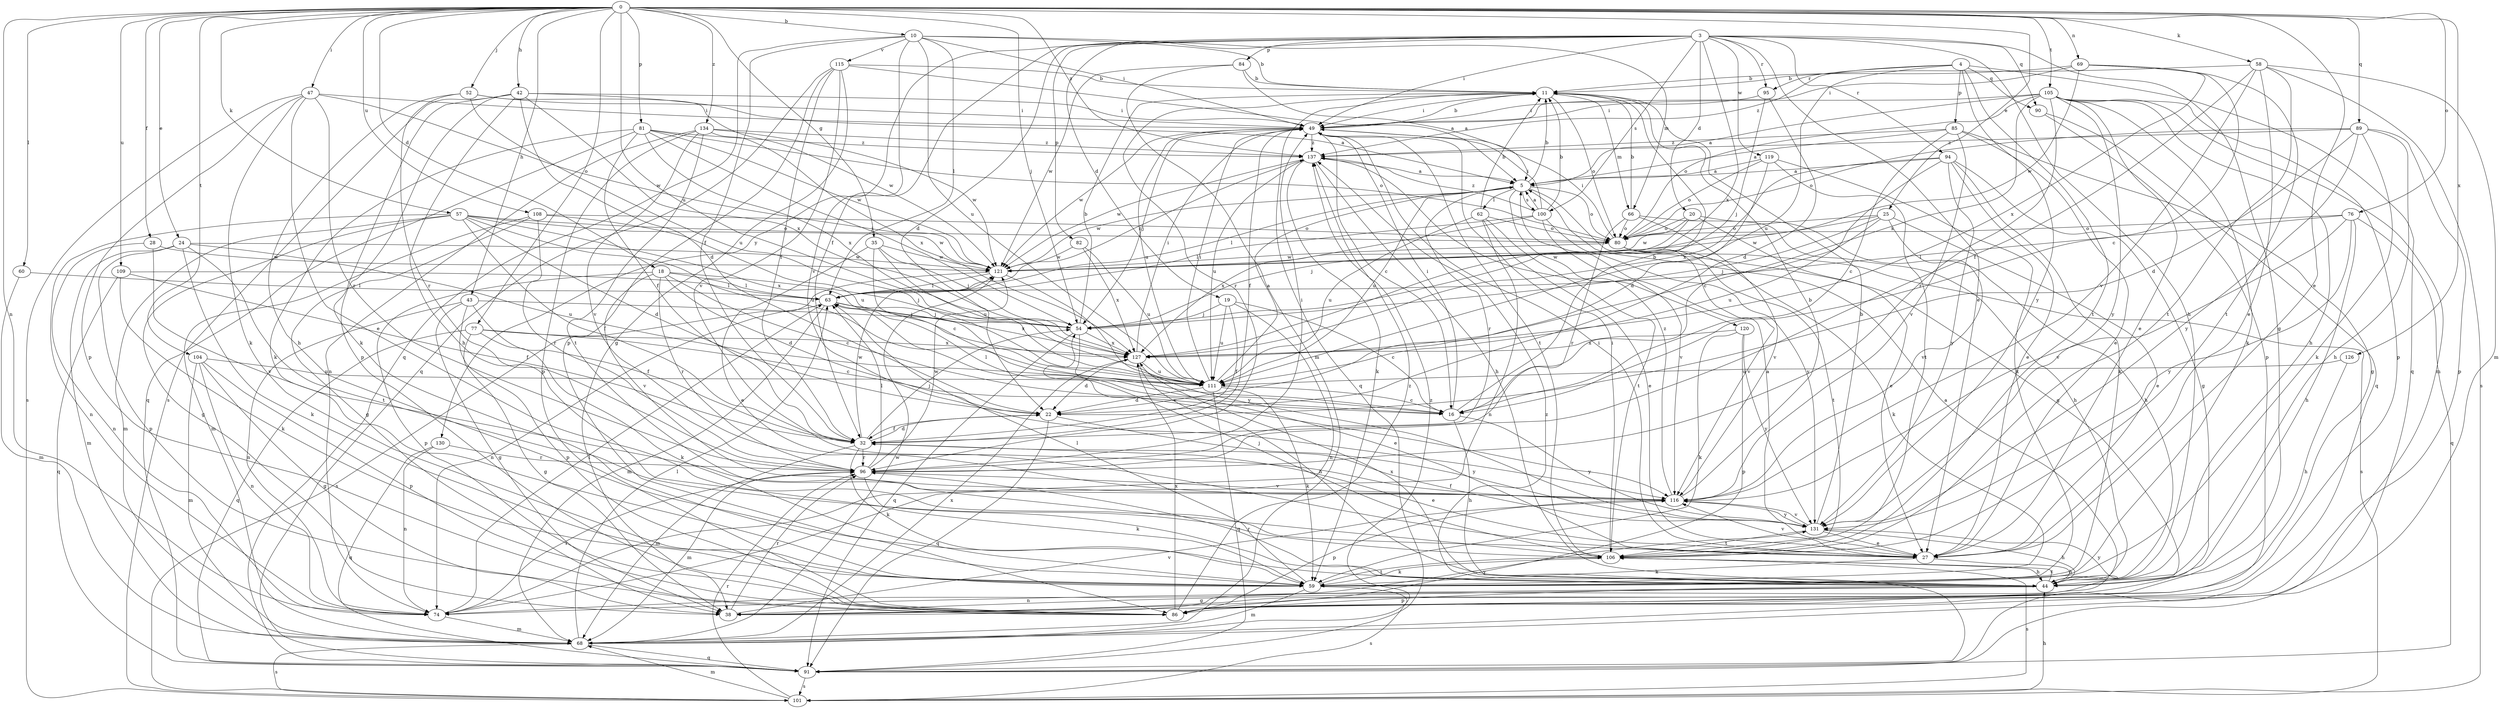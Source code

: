 strict digraph  {
0;
3;
4;
5;
10;
11;
16;
18;
19;
20;
22;
24;
25;
27;
28;
32;
35;
38;
42;
43;
44;
47;
49;
52;
54;
57;
58;
59;
60;
62;
63;
66;
68;
69;
74;
76;
77;
80;
81;
82;
84;
85;
86;
89;
90;
91;
94;
95;
96;
100;
101;
104;
105;
106;
108;
109;
111;
115;
116;
119;
120;
121;
126;
127;
130;
131;
134;
137;
0 -> 10  [label=b];
0 -> 18  [label=d];
0 -> 24  [label=e];
0 -> 25  [label=e];
0 -> 27  [label=e];
0 -> 28  [label=f];
0 -> 35  [label=g];
0 -> 42  [label=h];
0 -> 43  [label=h];
0 -> 47  [label=i];
0 -> 52  [label=j];
0 -> 54  [label=j];
0 -> 57  [label=k];
0 -> 58  [label=k];
0 -> 60  [label=l];
0 -> 69  [label=n];
0 -> 74  [label=n];
0 -> 76  [label=o];
0 -> 77  [label=o];
0 -> 81  [label=p];
0 -> 89  [label=q];
0 -> 104  [label=t];
0 -> 105  [label=t];
0 -> 108  [label=u];
0 -> 109  [label=u];
0 -> 111  [label=u];
0 -> 126  [label=x];
0 -> 134  [label=z];
0 -> 137  [label=z];
3 -> 19  [label=d];
3 -> 20  [label=d];
3 -> 22  [label=d];
3 -> 27  [label=e];
3 -> 32  [label=f];
3 -> 38  [label=g];
3 -> 44  [label=h];
3 -> 49  [label=i];
3 -> 82  [label=p];
3 -> 84  [label=p];
3 -> 90  [label=q];
3 -> 94  [label=r];
3 -> 95  [label=r];
3 -> 100  [label=s];
3 -> 119  [label=w];
3 -> 127  [label=x];
3 -> 130  [label=y];
4 -> 85  [label=p];
4 -> 90  [label=q];
4 -> 91  [label=q];
4 -> 95  [label=r];
4 -> 106  [label=t];
4 -> 111  [label=u];
4 -> 131  [label=y];
4 -> 137  [label=z];
5 -> 11  [label=b];
5 -> 38  [label=g];
5 -> 62  [label=l];
5 -> 63  [label=l];
5 -> 80  [label=o];
5 -> 96  [label=r];
5 -> 100  [label=s];
5 -> 111  [label=u];
5 -> 120  [label=w];
5 -> 121  [label=w];
10 -> 11  [label=b];
10 -> 32  [label=f];
10 -> 49  [label=i];
10 -> 63  [label=l];
10 -> 66  [label=m];
10 -> 91  [label=q];
10 -> 111  [label=u];
10 -> 115  [label=v];
10 -> 116  [label=v];
11 -> 49  [label=i];
11 -> 66  [label=m];
11 -> 80  [label=o];
11 -> 91  [label=q];
11 -> 96  [label=r];
16 -> 11  [label=b];
16 -> 44  [label=h];
16 -> 49  [label=i];
16 -> 63  [label=l];
16 -> 131  [label=y];
18 -> 16  [label=c];
18 -> 22  [label=d];
18 -> 54  [label=j];
18 -> 63  [label=l];
18 -> 86  [label=p];
18 -> 96  [label=r];
18 -> 116  [label=v];
19 -> 16  [label=c];
19 -> 32  [label=f];
19 -> 54  [label=j];
19 -> 74  [label=n];
19 -> 111  [label=u];
20 -> 27  [label=e];
20 -> 44  [label=h];
20 -> 54  [label=j];
20 -> 80  [label=o];
20 -> 121  [label=w];
22 -> 32  [label=f];
22 -> 91  [label=q];
22 -> 131  [label=y];
24 -> 59  [label=k];
24 -> 68  [label=m];
24 -> 86  [label=p];
24 -> 106  [label=t];
24 -> 111  [label=u];
24 -> 121  [label=w];
25 -> 27  [label=e];
25 -> 54  [label=j];
25 -> 80  [label=o];
25 -> 111  [label=u];
25 -> 116  [label=v];
25 -> 121  [label=w];
27 -> 5  [label=a];
27 -> 44  [label=h];
27 -> 49  [label=i];
27 -> 59  [label=k];
27 -> 116  [label=v];
28 -> 74  [label=n];
28 -> 116  [label=v];
28 -> 121  [label=w];
32 -> 22  [label=d];
32 -> 27  [label=e];
32 -> 54  [label=j];
32 -> 59  [label=k];
32 -> 68  [label=m];
32 -> 96  [label=r];
32 -> 121  [label=w];
35 -> 16  [label=c];
35 -> 27  [label=e];
35 -> 54  [label=j];
35 -> 111  [label=u];
35 -> 121  [label=w];
38 -> 96  [label=r];
38 -> 116  [label=v];
42 -> 5  [label=a];
42 -> 22  [label=d];
42 -> 44  [label=h];
42 -> 49  [label=i];
42 -> 59  [label=k];
42 -> 86  [label=p];
42 -> 101  [label=s];
42 -> 127  [label=x];
43 -> 32  [label=f];
43 -> 38  [label=g];
43 -> 54  [label=j];
43 -> 74  [label=n];
43 -> 86  [label=p];
44 -> 38  [label=g];
44 -> 74  [label=n];
44 -> 86  [label=p];
44 -> 96  [label=r];
44 -> 106  [label=t];
44 -> 127  [label=x];
44 -> 131  [label=y];
47 -> 27  [label=e];
47 -> 49  [label=i];
47 -> 59  [label=k];
47 -> 86  [label=p];
47 -> 96  [label=r];
47 -> 101  [label=s];
47 -> 121  [label=w];
49 -> 11  [label=b];
49 -> 16  [label=c];
49 -> 32  [label=f];
49 -> 54  [label=j];
49 -> 106  [label=t];
49 -> 111  [label=u];
49 -> 121  [label=w];
49 -> 137  [label=z];
52 -> 44  [label=h];
52 -> 49  [label=i];
52 -> 96  [label=r];
52 -> 111  [label=u];
52 -> 121  [label=w];
54 -> 11  [label=b];
54 -> 27  [label=e];
54 -> 91  [label=q];
54 -> 127  [label=x];
57 -> 22  [label=d];
57 -> 32  [label=f];
57 -> 38  [label=g];
57 -> 68  [label=m];
57 -> 74  [label=n];
57 -> 80  [label=o];
57 -> 111  [label=u];
57 -> 121  [label=w];
57 -> 127  [label=x];
58 -> 11  [label=b];
58 -> 27  [label=e];
58 -> 32  [label=f];
58 -> 68  [label=m];
58 -> 101  [label=s];
58 -> 106  [label=t];
58 -> 116  [label=v];
59 -> 63  [label=l];
59 -> 68  [label=m];
59 -> 101  [label=s];
59 -> 106  [label=t];
60 -> 63  [label=l];
60 -> 68  [label=m];
62 -> 11  [label=b];
62 -> 27  [label=e];
62 -> 74  [label=n];
62 -> 80  [label=o];
62 -> 106  [label=t];
62 -> 111  [label=u];
63 -> 54  [label=j];
63 -> 68  [label=m];
63 -> 74  [label=n];
63 -> 116  [label=v];
63 -> 127  [label=x];
63 -> 137  [label=z];
66 -> 11  [label=b];
66 -> 44  [label=h];
66 -> 80  [label=o];
66 -> 96  [label=r];
66 -> 116  [label=v];
68 -> 63  [label=l];
68 -> 91  [label=q];
68 -> 101  [label=s];
68 -> 121  [label=w];
68 -> 127  [label=x];
68 -> 137  [label=z];
69 -> 11  [label=b];
69 -> 16  [label=c];
69 -> 49  [label=i];
69 -> 106  [label=t];
69 -> 121  [label=w];
69 -> 127  [label=x];
74 -> 63  [label=l];
74 -> 68  [label=m];
74 -> 96  [label=r];
74 -> 131  [label=y];
76 -> 44  [label=h];
76 -> 63  [label=l];
76 -> 80  [label=o];
76 -> 91  [label=q];
76 -> 116  [label=v];
76 -> 131  [label=y];
77 -> 16  [label=c];
77 -> 38  [label=g];
77 -> 59  [label=k];
77 -> 91  [label=q];
77 -> 127  [label=x];
80 -> 49  [label=i];
80 -> 59  [label=k];
80 -> 101  [label=s];
80 -> 106  [label=t];
80 -> 116  [label=v];
80 -> 121  [label=w];
81 -> 32  [label=f];
81 -> 54  [label=j];
81 -> 59  [label=k];
81 -> 80  [label=o];
81 -> 91  [label=q];
81 -> 121  [label=w];
81 -> 127  [label=x];
81 -> 137  [label=z];
82 -> 111  [label=u];
82 -> 121  [label=w];
82 -> 127  [label=x];
84 -> 5  [label=a];
84 -> 11  [label=b];
84 -> 68  [label=m];
84 -> 121  [label=w];
85 -> 5  [label=a];
85 -> 16  [label=c];
85 -> 27  [label=e];
85 -> 38  [label=g];
85 -> 116  [label=v];
85 -> 137  [label=z];
86 -> 5  [label=a];
86 -> 127  [label=x];
86 -> 137  [label=z];
89 -> 22  [label=d];
89 -> 44  [label=h];
89 -> 59  [label=k];
89 -> 80  [label=o];
89 -> 86  [label=p];
89 -> 131  [label=y];
89 -> 137  [label=z];
90 -> 86  [label=p];
90 -> 91  [label=q];
91 -> 101  [label=s];
91 -> 137  [label=z];
94 -> 5  [label=a];
94 -> 16  [label=c];
94 -> 27  [label=e];
94 -> 38  [label=g];
94 -> 59  [label=k];
94 -> 127  [label=x];
94 -> 131  [label=y];
95 -> 22  [label=d];
95 -> 49  [label=i];
95 -> 54  [label=j];
96 -> 49  [label=i];
96 -> 59  [label=k];
96 -> 63  [label=l];
96 -> 68  [label=m];
96 -> 116  [label=v];
96 -> 121  [label=w];
100 -> 5  [label=a];
100 -> 11  [label=b];
100 -> 49  [label=i];
100 -> 63  [label=l];
100 -> 116  [label=v];
100 -> 127  [label=x];
100 -> 131  [label=y];
100 -> 137  [label=z];
101 -> 44  [label=h];
101 -> 68  [label=m];
101 -> 96  [label=r];
104 -> 38  [label=g];
104 -> 68  [label=m];
104 -> 74  [label=n];
104 -> 86  [label=p];
104 -> 111  [label=u];
105 -> 5  [label=a];
105 -> 27  [label=e];
105 -> 44  [label=h];
105 -> 49  [label=i];
105 -> 59  [label=k];
105 -> 68  [label=m];
105 -> 80  [label=o];
105 -> 86  [label=p];
105 -> 96  [label=r];
105 -> 127  [label=x];
105 -> 131  [label=y];
106 -> 44  [label=h];
106 -> 49  [label=i];
106 -> 54  [label=j];
106 -> 59  [label=k];
106 -> 101  [label=s];
108 -> 38  [label=g];
108 -> 68  [label=m];
108 -> 80  [label=o];
108 -> 96  [label=r];
108 -> 111  [label=u];
109 -> 32  [label=f];
109 -> 59  [label=k];
109 -> 63  [label=l];
109 -> 91  [label=q];
111 -> 5  [label=a];
111 -> 16  [label=c];
111 -> 22  [label=d];
111 -> 49  [label=i];
111 -> 59  [label=k];
111 -> 91  [label=q];
115 -> 5  [label=a];
115 -> 11  [label=b];
115 -> 32  [label=f];
115 -> 38  [label=g];
115 -> 86  [label=p];
115 -> 91  [label=q];
115 -> 116  [label=v];
116 -> 11  [label=b];
116 -> 86  [label=p];
116 -> 131  [label=y];
116 -> 137  [label=z];
119 -> 5  [label=a];
119 -> 22  [label=d];
119 -> 59  [label=k];
119 -> 80  [label=o];
119 -> 106  [label=t];
120 -> 59  [label=k];
120 -> 86  [label=p];
120 -> 127  [label=x];
120 -> 131  [label=y];
121 -> 63  [label=l];
121 -> 101  [label=s];
121 -> 131  [label=y];
126 -> 44  [label=h];
126 -> 111  [label=u];
127 -> 22  [label=d];
127 -> 44  [label=h];
127 -> 49  [label=i];
127 -> 111  [label=u];
130 -> 74  [label=n];
130 -> 91  [label=q];
130 -> 96  [label=r];
131 -> 11  [label=b];
131 -> 27  [label=e];
131 -> 32  [label=f];
131 -> 44  [label=h];
131 -> 106  [label=t];
131 -> 116  [label=v];
134 -> 74  [label=n];
134 -> 86  [label=p];
134 -> 106  [label=t];
134 -> 116  [label=v];
134 -> 121  [label=w];
134 -> 127  [label=x];
134 -> 137  [label=z];
137 -> 5  [label=a];
137 -> 44  [label=h];
137 -> 59  [label=k];
137 -> 111  [label=u];
137 -> 121  [label=w];
}
